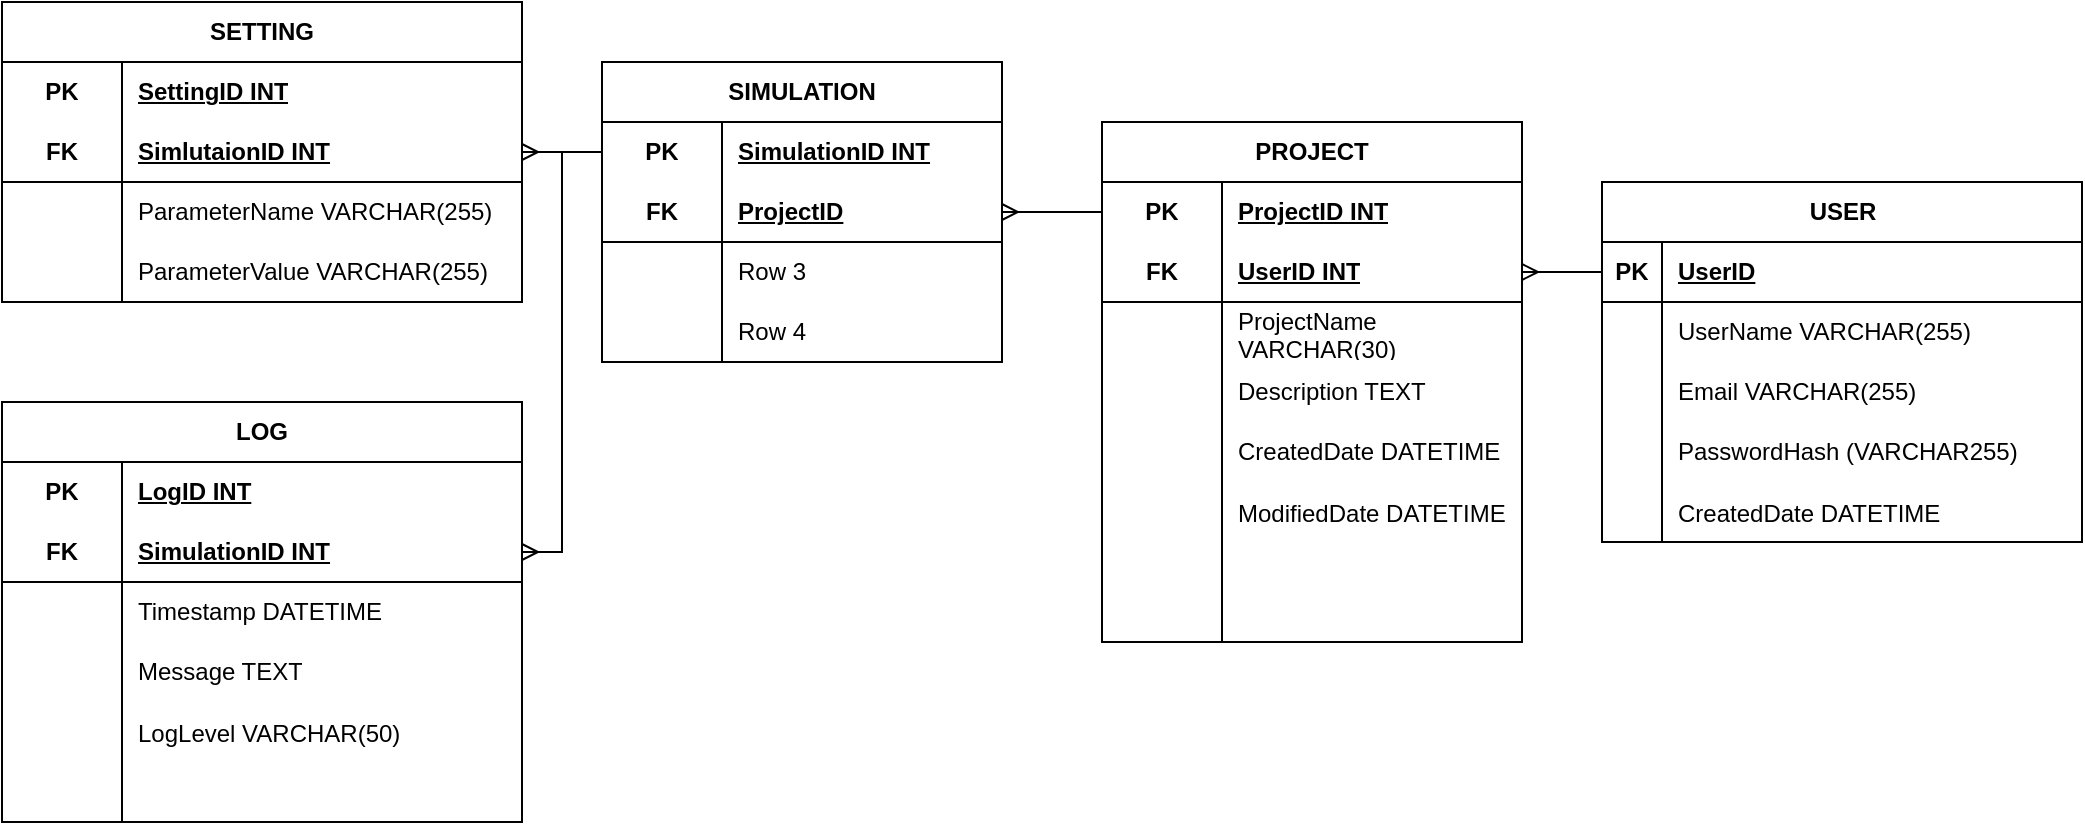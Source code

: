 <mxfile version="24.6.2" type="google">
  <diagram name="Page-1" id="9f46799a-70d6-7492-0946-bef42562c5a5">
    <mxGraphModel grid="1" page="1" gridSize="10" guides="1" tooltips="1" connect="1" arrows="1" fold="1" pageScale="1" pageWidth="1100" pageHeight="850" background="none" math="0" shadow="0">
      <root>
        <mxCell id="0" />
        <mxCell id="1" parent="0" />
        <mxCell id="-fwyVY0BQ0S-TdFghC9d-28" value="PROJECT" style="shape=table;startSize=30;container=1;collapsible=1;childLayout=tableLayout;fixedRows=1;rowLines=0;fontStyle=1;align=center;resizeLast=1;html=1;whiteSpace=wrap;" vertex="1" parent="1">
          <mxGeometry x="590" y="100" width="210" height="260" as="geometry" />
        </mxCell>
        <mxCell id="-fwyVY0BQ0S-TdFghC9d-29" value="" style="shape=tableRow;horizontal=0;startSize=0;swimlaneHead=0;swimlaneBody=0;fillColor=none;collapsible=0;dropTarget=0;points=[[0,0.5],[1,0.5]];portConstraint=eastwest;top=0;left=0;right=0;bottom=0;html=1;" vertex="1" parent="-fwyVY0BQ0S-TdFghC9d-28">
          <mxGeometry y="30" width="210" height="30" as="geometry" />
        </mxCell>
        <mxCell id="-fwyVY0BQ0S-TdFghC9d-30" value="PK" style="shape=partialRectangle;connectable=0;fillColor=none;top=0;left=0;bottom=0;right=0;fontStyle=1;overflow=hidden;html=1;whiteSpace=wrap;" vertex="1" parent="-fwyVY0BQ0S-TdFghC9d-29">
          <mxGeometry width="60" height="30" as="geometry">
            <mxRectangle width="60" height="30" as="alternateBounds" />
          </mxGeometry>
        </mxCell>
        <mxCell id="-fwyVY0BQ0S-TdFghC9d-31" value="ProjectID INT" style="shape=partialRectangle;connectable=0;fillColor=none;top=0;left=0;bottom=0;right=0;align=left;spacingLeft=6;fontStyle=5;overflow=hidden;html=1;whiteSpace=wrap;" vertex="1" parent="-fwyVY0BQ0S-TdFghC9d-29">
          <mxGeometry x="60" width="150" height="30" as="geometry">
            <mxRectangle width="150" height="30" as="alternateBounds" />
          </mxGeometry>
        </mxCell>
        <mxCell id="-fwyVY0BQ0S-TdFghC9d-32" value="" style="shape=tableRow;horizontal=0;startSize=0;swimlaneHead=0;swimlaneBody=0;fillColor=none;collapsible=0;dropTarget=0;points=[[0,0.5],[1,0.5]];portConstraint=eastwest;top=0;left=0;right=0;bottom=1;html=1;" vertex="1" parent="-fwyVY0BQ0S-TdFghC9d-28">
          <mxGeometry y="60" width="210" height="30" as="geometry" />
        </mxCell>
        <mxCell id="-fwyVY0BQ0S-TdFghC9d-33" value="FK" style="shape=partialRectangle;connectable=0;fillColor=none;top=0;left=0;bottom=0;right=0;fontStyle=1;overflow=hidden;html=1;whiteSpace=wrap;" vertex="1" parent="-fwyVY0BQ0S-TdFghC9d-32">
          <mxGeometry width="60" height="30" as="geometry">
            <mxRectangle width="60" height="30" as="alternateBounds" />
          </mxGeometry>
        </mxCell>
        <mxCell id="-fwyVY0BQ0S-TdFghC9d-34" value="UserID INT" style="shape=partialRectangle;connectable=0;fillColor=none;top=0;left=0;bottom=0;right=0;align=left;spacingLeft=6;fontStyle=5;overflow=hidden;html=1;whiteSpace=wrap;" vertex="1" parent="-fwyVY0BQ0S-TdFghC9d-32">
          <mxGeometry x="60" width="150" height="30" as="geometry">
            <mxRectangle width="150" height="30" as="alternateBounds" />
          </mxGeometry>
        </mxCell>
        <mxCell id="-fwyVY0BQ0S-TdFghC9d-5" value="" style="shape=tableRow;horizontal=0;startSize=0;swimlaneHead=0;swimlaneBody=0;fillColor=none;collapsible=0;dropTarget=0;points=[[0,0.5],[1,0.5]];portConstraint=eastwest;top=0;left=0;right=0;bottom=0;" vertex="1" parent="-fwyVY0BQ0S-TdFghC9d-28">
          <mxGeometry y="90" width="210" height="30" as="geometry" />
        </mxCell>
        <mxCell id="-fwyVY0BQ0S-TdFghC9d-6" value="" style="shape=partialRectangle;connectable=0;fillColor=none;top=0;left=0;bottom=0;right=0;editable=1;overflow=hidden;whiteSpace=wrap;html=1;" vertex="1" parent="-fwyVY0BQ0S-TdFghC9d-5">
          <mxGeometry width="60" height="30" as="geometry">
            <mxRectangle width="60" height="30" as="alternateBounds" />
          </mxGeometry>
        </mxCell>
        <mxCell id="-fwyVY0BQ0S-TdFghC9d-7" value="ProjectName VARCHAR(30)" style="shape=partialRectangle;connectable=0;fillColor=none;top=0;left=0;bottom=0;right=0;align=left;spacingLeft=6;overflow=hidden;whiteSpace=wrap;html=1;" vertex="1" parent="-fwyVY0BQ0S-TdFghC9d-5">
          <mxGeometry x="60" width="150" height="30" as="geometry">
            <mxRectangle width="150" height="30" as="alternateBounds" />
          </mxGeometry>
        </mxCell>
        <mxCell id="-fwyVY0BQ0S-TdFghC9d-8" value="" style="shape=tableRow;horizontal=0;startSize=0;swimlaneHead=0;swimlaneBody=0;fillColor=none;collapsible=0;dropTarget=0;points=[[0,0.5],[1,0.5]];portConstraint=eastwest;top=0;left=0;right=0;bottom=0;" vertex="1" parent="-fwyVY0BQ0S-TdFghC9d-28">
          <mxGeometry y="120" width="210" height="30" as="geometry" />
        </mxCell>
        <mxCell id="-fwyVY0BQ0S-TdFghC9d-9" value="" style="shape=partialRectangle;connectable=0;fillColor=none;top=0;left=0;bottom=0;right=0;editable=1;overflow=hidden;whiteSpace=wrap;html=1;" vertex="1" parent="-fwyVY0BQ0S-TdFghC9d-8">
          <mxGeometry width="60" height="30" as="geometry">
            <mxRectangle width="60" height="30" as="alternateBounds" />
          </mxGeometry>
        </mxCell>
        <mxCell id="-fwyVY0BQ0S-TdFghC9d-10" value="Description TEXT" style="shape=partialRectangle;connectable=0;fillColor=none;top=0;left=0;bottom=0;right=0;align=left;spacingLeft=6;overflow=hidden;whiteSpace=wrap;html=1;" vertex="1" parent="-fwyVY0BQ0S-TdFghC9d-8">
          <mxGeometry x="60" width="150" height="30" as="geometry">
            <mxRectangle width="150" height="30" as="alternateBounds" />
          </mxGeometry>
        </mxCell>
        <mxCell id="-fwyVY0BQ0S-TdFghC9d-11" value="" style="shape=tableRow;horizontal=0;startSize=0;swimlaneHead=0;swimlaneBody=0;fillColor=none;collapsible=0;dropTarget=0;points=[[0,0.5],[1,0.5]];portConstraint=eastwest;top=0;left=0;right=0;bottom=0;" vertex="1" parent="-fwyVY0BQ0S-TdFghC9d-28">
          <mxGeometry y="150" width="210" height="30" as="geometry" />
        </mxCell>
        <mxCell id="-fwyVY0BQ0S-TdFghC9d-12" value="" style="shape=partialRectangle;connectable=0;fillColor=none;top=0;left=0;bottom=0;right=0;editable=1;overflow=hidden;whiteSpace=wrap;html=1;" vertex="1" parent="-fwyVY0BQ0S-TdFghC9d-11">
          <mxGeometry width="60" height="30" as="geometry">
            <mxRectangle width="60" height="30" as="alternateBounds" />
          </mxGeometry>
        </mxCell>
        <mxCell id="-fwyVY0BQ0S-TdFghC9d-13" value="CreatedDate DATETIME" style="shape=partialRectangle;connectable=0;fillColor=none;top=0;left=0;bottom=0;right=0;align=left;spacingLeft=6;overflow=hidden;whiteSpace=wrap;html=1;" vertex="1" parent="-fwyVY0BQ0S-TdFghC9d-11">
          <mxGeometry x="60" width="150" height="30" as="geometry">
            <mxRectangle width="150" height="30" as="alternateBounds" />
          </mxGeometry>
        </mxCell>
        <mxCell id="-fwyVY0BQ0S-TdFghC9d-15" value="" style="shape=tableRow;horizontal=0;startSize=0;swimlaneHead=0;swimlaneBody=0;fillColor=none;collapsible=0;dropTarget=0;points=[[0,0.5],[1,0.5]];portConstraint=eastwest;top=0;left=0;right=0;bottom=0;" vertex="1" parent="-fwyVY0BQ0S-TdFghC9d-28">
          <mxGeometry y="180" width="210" height="30" as="geometry" />
        </mxCell>
        <mxCell id="-fwyVY0BQ0S-TdFghC9d-16" value="" style="shape=partialRectangle;connectable=0;fillColor=none;top=0;left=0;bottom=0;right=0;editable=1;overflow=hidden;" vertex="1" parent="-fwyVY0BQ0S-TdFghC9d-15">
          <mxGeometry width="60" height="30" as="geometry">
            <mxRectangle width="60" height="30" as="alternateBounds" />
          </mxGeometry>
        </mxCell>
        <mxCell id="-fwyVY0BQ0S-TdFghC9d-17" value="ModifiedDate DATETIME" style="shape=partialRectangle;connectable=0;fillColor=none;top=0;left=0;bottom=0;right=0;align=left;spacingLeft=6;overflow=hidden;" vertex="1" parent="-fwyVY0BQ0S-TdFghC9d-15">
          <mxGeometry x="60" width="150" height="30" as="geometry">
            <mxRectangle width="150" height="30" as="alternateBounds" />
          </mxGeometry>
        </mxCell>
        <mxCell id="-fwyVY0BQ0S-TdFghC9d-35" value="" style="shape=tableRow;horizontal=0;startSize=0;swimlaneHead=0;swimlaneBody=0;fillColor=none;collapsible=0;dropTarget=0;points=[[0,0.5],[1,0.5]];portConstraint=eastwest;top=0;left=0;right=0;bottom=0;html=1;" vertex="1" parent="-fwyVY0BQ0S-TdFghC9d-28">
          <mxGeometry y="210" width="210" height="30" as="geometry" />
        </mxCell>
        <mxCell id="-fwyVY0BQ0S-TdFghC9d-36" value="" style="shape=partialRectangle;connectable=0;fillColor=none;top=0;left=0;bottom=0;right=0;editable=1;overflow=hidden;html=1;whiteSpace=wrap;" vertex="1" parent="-fwyVY0BQ0S-TdFghC9d-35">
          <mxGeometry width="60" height="30" as="geometry">
            <mxRectangle width="60" height="30" as="alternateBounds" />
          </mxGeometry>
        </mxCell>
        <mxCell id="-fwyVY0BQ0S-TdFghC9d-37" value="" style="shape=partialRectangle;connectable=0;fillColor=none;top=0;left=0;bottom=0;right=0;align=left;spacingLeft=6;overflow=hidden;html=1;whiteSpace=wrap;" vertex="1" parent="-fwyVY0BQ0S-TdFghC9d-35">
          <mxGeometry x="60" width="150" height="30" as="geometry">
            <mxRectangle width="150" height="30" as="alternateBounds" />
          </mxGeometry>
        </mxCell>
        <mxCell id="-fwyVY0BQ0S-TdFghC9d-38" value="" style="shape=tableRow;horizontal=0;startSize=0;swimlaneHead=0;swimlaneBody=0;fillColor=none;collapsible=0;dropTarget=0;points=[[0,0.5],[1,0.5]];portConstraint=eastwest;top=0;left=0;right=0;bottom=0;html=1;" vertex="1" parent="-fwyVY0BQ0S-TdFghC9d-28">
          <mxGeometry y="240" width="210" height="20" as="geometry" />
        </mxCell>
        <mxCell id="-fwyVY0BQ0S-TdFghC9d-39" value="" style="shape=partialRectangle;connectable=0;fillColor=none;top=0;left=0;bottom=0;right=0;editable=1;overflow=hidden;html=1;whiteSpace=wrap;" vertex="1" parent="-fwyVY0BQ0S-TdFghC9d-38">
          <mxGeometry width="60" height="20" as="geometry">
            <mxRectangle width="60" height="20" as="alternateBounds" />
          </mxGeometry>
        </mxCell>
        <mxCell id="-fwyVY0BQ0S-TdFghC9d-40" value="" style="shape=partialRectangle;connectable=0;fillColor=none;top=0;left=0;bottom=0;right=0;align=left;spacingLeft=6;overflow=hidden;html=1;whiteSpace=wrap;" vertex="1" parent="-fwyVY0BQ0S-TdFghC9d-38">
          <mxGeometry x="60" width="150" height="20" as="geometry">
            <mxRectangle width="150" height="20" as="alternateBounds" />
          </mxGeometry>
        </mxCell>
        <mxCell id="-fwyVY0BQ0S-TdFghC9d-45" value="USER" style="shape=table;startSize=30;container=1;collapsible=1;childLayout=tableLayout;fixedRows=1;rowLines=0;fontStyle=1;align=center;resizeLast=1;html=1;" vertex="1" parent="1">
          <mxGeometry x="840" y="130" width="240" height="180" as="geometry" />
        </mxCell>
        <mxCell id="-fwyVY0BQ0S-TdFghC9d-46" value="" style="shape=tableRow;horizontal=0;startSize=0;swimlaneHead=0;swimlaneBody=0;fillColor=none;collapsible=0;dropTarget=0;points=[[0,0.5],[1,0.5]];portConstraint=eastwest;top=0;left=0;right=0;bottom=1;" vertex="1" parent="-fwyVY0BQ0S-TdFghC9d-45">
          <mxGeometry y="30" width="240" height="30" as="geometry" />
        </mxCell>
        <mxCell id="-fwyVY0BQ0S-TdFghC9d-47" value="PK" style="shape=partialRectangle;connectable=0;fillColor=none;top=0;left=0;bottom=0;right=0;fontStyle=1;overflow=hidden;whiteSpace=wrap;html=1;" vertex="1" parent="-fwyVY0BQ0S-TdFghC9d-46">
          <mxGeometry width="30" height="30" as="geometry">
            <mxRectangle width="30" height="30" as="alternateBounds" />
          </mxGeometry>
        </mxCell>
        <mxCell id="-fwyVY0BQ0S-TdFghC9d-48" value="UserID" style="shape=partialRectangle;connectable=0;fillColor=none;top=0;left=0;bottom=0;right=0;align=left;spacingLeft=6;fontStyle=5;overflow=hidden;whiteSpace=wrap;html=1;" vertex="1" parent="-fwyVY0BQ0S-TdFghC9d-46">
          <mxGeometry x="30" width="210" height="30" as="geometry">
            <mxRectangle width="210" height="30" as="alternateBounds" />
          </mxGeometry>
        </mxCell>
        <mxCell id="-fwyVY0BQ0S-TdFghC9d-49" value="" style="shape=tableRow;horizontal=0;startSize=0;swimlaneHead=0;swimlaneBody=0;fillColor=none;collapsible=0;dropTarget=0;points=[[0,0.5],[1,0.5]];portConstraint=eastwest;top=0;left=0;right=0;bottom=0;" vertex="1" parent="-fwyVY0BQ0S-TdFghC9d-45">
          <mxGeometry y="60" width="240" height="30" as="geometry" />
        </mxCell>
        <mxCell id="-fwyVY0BQ0S-TdFghC9d-50" value="" style="shape=partialRectangle;connectable=0;fillColor=none;top=0;left=0;bottom=0;right=0;editable=1;overflow=hidden;whiteSpace=wrap;html=1;" vertex="1" parent="-fwyVY0BQ0S-TdFghC9d-49">
          <mxGeometry width="30" height="30" as="geometry">
            <mxRectangle width="30" height="30" as="alternateBounds" />
          </mxGeometry>
        </mxCell>
        <mxCell id="-fwyVY0BQ0S-TdFghC9d-51" value="UserName VARCHAR(255)" style="shape=partialRectangle;connectable=0;fillColor=none;top=0;left=0;bottom=0;right=0;align=left;spacingLeft=6;overflow=hidden;whiteSpace=wrap;html=1;" vertex="1" parent="-fwyVY0BQ0S-TdFghC9d-49">
          <mxGeometry x="30" width="210" height="30" as="geometry">
            <mxRectangle width="210" height="30" as="alternateBounds" />
          </mxGeometry>
        </mxCell>
        <mxCell id="-fwyVY0BQ0S-TdFghC9d-52" value="" style="shape=tableRow;horizontal=0;startSize=0;swimlaneHead=0;swimlaneBody=0;fillColor=none;collapsible=0;dropTarget=0;points=[[0,0.5],[1,0.5]];portConstraint=eastwest;top=0;left=0;right=0;bottom=0;" vertex="1" parent="-fwyVY0BQ0S-TdFghC9d-45">
          <mxGeometry y="90" width="240" height="30" as="geometry" />
        </mxCell>
        <mxCell id="-fwyVY0BQ0S-TdFghC9d-53" value="" style="shape=partialRectangle;connectable=0;fillColor=none;top=0;left=0;bottom=0;right=0;editable=1;overflow=hidden;whiteSpace=wrap;html=1;" vertex="1" parent="-fwyVY0BQ0S-TdFghC9d-52">
          <mxGeometry width="30" height="30" as="geometry">
            <mxRectangle width="30" height="30" as="alternateBounds" />
          </mxGeometry>
        </mxCell>
        <mxCell id="-fwyVY0BQ0S-TdFghC9d-54" value="Email VARCHAR(255)" style="shape=partialRectangle;connectable=0;fillColor=none;top=0;left=0;bottom=0;right=0;align=left;spacingLeft=6;overflow=hidden;whiteSpace=wrap;html=1;" vertex="1" parent="-fwyVY0BQ0S-TdFghC9d-52">
          <mxGeometry x="30" width="210" height="30" as="geometry">
            <mxRectangle width="210" height="30" as="alternateBounds" />
          </mxGeometry>
        </mxCell>
        <mxCell id="-fwyVY0BQ0S-TdFghC9d-55" value="" style="shape=tableRow;horizontal=0;startSize=0;swimlaneHead=0;swimlaneBody=0;fillColor=none;collapsible=0;dropTarget=0;points=[[0,0.5],[1,0.5]];portConstraint=eastwest;top=0;left=0;right=0;bottom=0;" vertex="1" parent="-fwyVY0BQ0S-TdFghC9d-45">
          <mxGeometry y="120" width="240" height="30" as="geometry" />
        </mxCell>
        <mxCell id="-fwyVY0BQ0S-TdFghC9d-56" value="" style="shape=partialRectangle;connectable=0;fillColor=none;top=0;left=0;bottom=0;right=0;editable=1;overflow=hidden;whiteSpace=wrap;html=1;" vertex="1" parent="-fwyVY0BQ0S-TdFghC9d-55">
          <mxGeometry width="30" height="30" as="geometry">
            <mxRectangle width="30" height="30" as="alternateBounds" />
          </mxGeometry>
        </mxCell>
        <mxCell id="-fwyVY0BQ0S-TdFghC9d-57" value="PasswordHash (VARCHAR255)" style="shape=partialRectangle;connectable=0;fillColor=none;top=0;left=0;bottom=0;right=0;align=left;spacingLeft=6;overflow=hidden;whiteSpace=wrap;html=1;" vertex="1" parent="-fwyVY0BQ0S-TdFghC9d-55">
          <mxGeometry x="30" width="210" height="30" as="geometry">
            <mxRectangle width="210" height="30" as="alternateBounds" />
          </mxGeometry>
        </mxCell>
        <mxCell id="-fwyVY0BQ0S-TdFghC9d-62" value="" style="shape=tableRow;horizontal=0;startSize=0;swimlaneHead=0;swimlaneBody=0;fillColor=none;collapsible=0;dropTarget=0;points=[[0,0.5],[1,0.5]];portConstraint=eastwest;top=0;left=0;right=0;bottom=0;" vertex="1" parent="-fwyVY0BQ0S-TdFghC9d-45">
          <mxGeometry y="150" width="240" height="30" as="geometry" />
        </mxCell>
        <mxCell id="-fwyVY0BQ0S-TdFghC9d-63" value="" style="shape=partialRectangle;connectable=0;fillColor=none;top=0;left=0;bottom=0;right=0;editable=1;overflow=hidden;" vertex="1" parent="-fwyVY0BQ0S-TdFghC9d-62">
          <mxGeometry width="30" height="30" as="geometry">
            <mxRectangle width="30" height="30" as="alternateBounds" />
          </mxGeometry>
        </mxCell>
        <mxCell id="-fwyVY0BQ0S-TdFghC9d-64" value="CreatedDate DATETIME" style="shape=partialRectangle;connectable=0;fillColor=none;top=0;left=0;bottom=0;right=0;align=left;spacingLeft=6;overflow=hidden;" vertex="1" parent="-fwyVY0BQ0S-TdFghC9d-62">
          <mxGeometry x="30" width="210" height="30" as="geometry">
            <mxRectangle width="210" height="30" as="alternateBounds" />
          </mxGeometry>
        </mxCell>
        <mxCell id="-fwyVY0BQ0S-TdFghC9d-65" value="" style="edgeStyle=entityRelationEdgeStyle;fontSize=12;html=1;endArrow=ERmany;rounded=0;" edge="1" parent="1" source="-fwyVY0BQ0S-TdFghC9d-46" target="-fwyVY0BQ0S-TdFghC9d-32">
          <mxGeometry width="100" height="100" relative="1" as="geometry">
            <mxPoint x="1020" y="590" as="sourcePoint" />
            <mxPoint x="1120" y="490" as="targetPoint" />
          </mxGeometry>
        </mxCell>
        <mxCell id="-fwyVY0BQ0S-TdFghC9d-66" value="SIMULATION" style="shape=table;startSize=30;container=1;collapsible=1;childLayout=tableLayout;fixedRows=1;rowLines=0;fontStyle=1;align=center;resizeLast=1;html=1;whiteSpace=wrap;" vertex="1" parent="1">
          <mxGeometry x="340" y="70" width="200" height="150" as="geometry" />
        </mxCell>
        <mxCell id="-fwyVY0BQ0S-TdFghC9d-67" value="" style="shape=tableRow;horizontal=0;startSize=0;swimlaneHead=0;swimlaneBody=0;fillColor=none;collapsible=0;dropTarget=0;points=[[0,0.5],[1,0.5]];portConstraint=eastwest;top=0;left=0;right=0;bottom=0;html=1;" vertex="1" parent="-fwyVY0BQ0S-TdFghC9d-66">
          <mxGeometry y="30" width="200" height="30" as="geometry" />
        </mxCell>
        <mxCell id="-fwyVY0BQ0S-TdFghC9d-68" value="PK" style="shape=partialRectangle;connectable=0;fillColor=none;top=0;left=0;bottom=0;right=0;fontStyle=1;overflow=hidden;html=1;whiteSpace=wrap;" vertex="1" parent="-fwyVY0BQ0S-TdFghC9d-67">
          <mxGeometry width="60" height="30" as="geometry">
            <mxRectangle width="60" height="30" as="alternateBounds" />
          </mxGeometry>
        </mxCell>
        <mxCell id="-fwyVY0BQ0S-TdFghC9d-69" value="SimulationID INT" style="shape=partialRectangle;connectable=0;fillColor=none;top=0;left=0;bottom=0;right=0;align=left;spacingLeft=6;fontStyle=5;overflow=hidden;html=1;whiteSpace=wrap;" vertex="1" parent="-fwyVY0BQ0S-TdFghC9d-67">
          <mxGeometry x="60" width="140" height="30" as="geometry">
            <mxRectangle width="140" height="30" as="alternateBounds" />
          </mxGeometry>
        </mxCell>
        <mxCell id="-fwyVY0BQ0S-TdFghC9d-70" value="" style="shape=tableRow;horizontal=0;startSize=0;swimlaneHead=0;swimlaneBody=0;fillColor=none;collapsible=0;dropTarget=0;points=[[0,0.5],[1,0.5]];portConstraint=eastwest;top=0;left=0;right=0;bottom=1;html=1;" vertex="1" parent="-fwyVY0BQ0S-TdFghC9d-66">
          <mxGeometry y="60" width="200" height="30" as="geometry" />
        </mxCell>
        <mxCell id="-fwyVY0BQ0S-TdFghC9d-71" value="FK" style="shape=partialRectangle;connectable=0;fillColor=none;top=0;left=0;bottom=0;right=0;fontStyle=1;overflow=hidden;html=1;whiteSpace=wrap;" vertex="1" parent="-fwyVY0BQ0S-TdFghC9d-70">
          <mxGeometry width="60" height="30" as="geometry">
            <mxRectangle width="60" height="30" as="alternateBounds" />
          </mxGeometry>
        </mxCell>
        <mxCell id="-fwyVY0BQ0S-TdFghC9d-72" value="ProjectID" style="shape=partialRectangle;connectable=0;fillColor=none;top=0;left=0;bottom=0;right=0;align=left;spacingLeft=6;fontStyle=5;overflow=hidden;html=1;whiteSpace=wrap;" vertex="1" parent="-fwyVY0BQ0S-TdFghC9d-70">
          <mxGeometry x="60" width="140" height="30" as="geometry">
            <mxRectangle width="140" height="30" as="alternateBounds" />
          </mxGeometry>
        </mxCell>
        <mxCell id="-fwyVY0BQ0S-TdFghC9d-73" value="" style="shape=tableRow;horizontal=0;startSize=0;swimlaneHead=0;swimlaneBody=0;fillColor=none;collapsible=0;dropTarget=0;points=[[0,0.5],[1,0.5]];portConstraint=eastwest;top=0;left=0;right=0;bottom=0;html=1;" vertex="1" parent="-fwyVY0BQ0S-TdFghC9d-66">
          <mxGeometry y="90" width="200" height="30" as="geometry" />
        </mxCell>
        <mxCell id="-fwyVY0BQ0S-TdFghC9d-74" value="" style="shape=partialRectangle;connectable=0;fillColor=none;top=0;left=0;bottom=0;right=0;editable=1;overflow=hidden;html=1;whiteSpace=wrap;" vertex="1" parent="-fwyVY0BQ0S-TdFghC9d-73">
          <mxGeometry width="60" height="30" as="geometry">
            <mxRectangle width="60" height="30" as="alternateBounds" />
          </mxGeometry>
        </mxCell>
        <mxCell id="-fwyVY0BQ0S-TdFghC9d-75" value="Row 3" style="shape=partialRectangle;connectable=0;fillColor=none;top=0;left=0;bottom=0;right=0;align=left;spacingLeft=6;overflow=hidden;html=1;whiteSpace=wrap;" vertex="1" parent="-fwyVY0BQ0S-TdFghC9d-73">
          <mxGeometry x="60" width="140" height="30" as="geometry">
            <mxRectangle width="140" height="30" as="alternateBounds" />
          </mxGeometry>
        </mxCell>
        <mxCell id="-fwyVY0BQ0S-TdFghC9d-76" value="" style="shape=tableRow;horizontal=0;startSize=0;swimlaneHead=0;swimlaneBody=0;fillColor=none;collapsible=0;dropTarget=0;points=[[0,0.5],[1,0.5]];portConstraint=eastwest;top=0;left=0;right=0;bottom=0;html=1;" vertex="1" parent="-fwyVY0BQ0S-TdFghC9d-66">
          <mxGeometry y="120" width="200" height="30" as="geometry" />
        </mxCell>
        <mxCell id="-fwyVY0BQ0S-TdFghC9d-77" value="" style="shape=partialRectangle;connectable=0;fillColor=none;top=0;left=0;bottom=0;right=0;editable=1;overflow=hidden;html=1;whiteSpace=wrap;" vertex="1" parent="-fwyVY0BQ0S-TdFghC9d-76">
          <mxGeometry width="60" height="30" as="geometry">
            <mxRectangle width="60" height="30" as="alternateBounds" />
          </mxGeometry>
        </mxCell>
        <mxCell id="-fwyVY0BQ0S-TdFghC9d-78" value="Row 4" style="shape=partialRectangle;connectable=0;fillColor=none;top=0;left=0;bottom=0;right=0;align=left;spacingLeft=6;overflow=hidden;html=1;whiteSpace=wrap;" vertex="1" parent="-fwyVY0BQ0S-TdFghC9d-76">
          <mxGeometry x="60" width="140" height="30" as="geometry">
            <mxRectangle width="140" height="30" as="alternateBounds" />
          </mxGeometry>
        </mxCell>
        <mxCell id="-fwyVY0BQ0S-TdFghC9d-79" value="" style="edgeStyle=entityRelationEdgeStyle;fontSize=12;html=1;endArrow=ERmany;rounded=0;" edge="1" parent="1" source="-fwyVY0BQ0S-TdFghC9d-29" target="-fwyVY0BQ0S-TdFghC9d-70">
          <mxGeometry width="100" height="100" relative="1" as="geometry">
            <mxPoint x="500" y="560" as="sourcePoint" />
            <mxPoint x="600" y="460" as="targetPoint" />
          </mxGeometry>
        </mxCell>
        <mxCell id="-fwyVY0BQ0S-TdFghC9d-80" value="SETTING" style="shape=table;startSize=30;container=1;collapsible=1;childLayout=tableLayout;fixedRows=1;rowLines=0;fontStyle=1;align=center;resizeLast=1;html=1;whiteSpace=wrap;" vertex="1" parent="1">
          <mxGeometry x="40" y="40" width="260" height="150" as="geometry" />
        </mxCell>
        <mxCell id="-fwyVY0BQ0S-TdFghC9d-81" value="" style="shape=tableRow;horizontal=0;startSize=0;swimlaneHead=0;swimlaneBody=0;fillColor=none;collapsible=0;dropTarget=0;points=[[0,0.5],[1,0.5]];portConstraint=eastwest;top=0;left=0;right=0;bottom=0;html=1;" vertex="1" parent="-fwyVY0BQ0S-TdFghC9d-80">
          <mxGeometry y="30" width="260" height="30" as="geometry" />
        </mxCell>
        <mxCell id="-fwyVY0BQ0S-TdFghC9d-82" value="PK" style="shape=partialRectangle;connectable=0;fillColor=none;top=0;left=0;bottom=0;right=0;fontStyle=1;overflow=hidden;html=1;whiteSpace=wrap;" vertex="1" parent="-fwyVY0BQ0S-TdFghC9d-81">
          <mxGeometry width="60" height="30" as="geometry">
            <mxRectangle width="60" height="30" as="alternateBounds" />
          </mxGeometry>
        </mxCell>
        <mxCell id="-fwyVY0BQ0S-TdFghC9d-83" value="SettingID INT" style="shape=partialRectangle;connectable=0;fillColor=none;top=0;left=0;bottom=0;right=0;align=left;spacingLeft=6;fontStyle=5;overflow=hidden;html=1;whiteSpace=wrap;" vertex="1" parent="-fwyVY0BQ0S-TdFghC9d-81">
          <mxGeometry x="60" width="200" height="30" as="geometry">
            <mxRectangle width="200" height="30" as="alternateBounds" />
          </mxGeometry>
        </mxCell>
        <mxCell id="-fwyVY0BQ0S-TdFghC9d-84" value="" style="shape=tableRow;horizontal=0;startSize=0;swimlaneHead=0;swimlaneBody=0;fillColor=none;collapsible=0;dropTarget=0;points=[[0,0.5],[1,0.5]];portConstraint=eastwest;top=0;left=0;right=0;bottom=1;html=1;" vertex="1" parent="-fwyVY0BQ0S-TdFghC9d-80">
          <mxGeometry y="60" width="260" height="30" as="geometry" />
        </mxCell>
        <mxCell id="-fwyVY0BQ0S-TdFghC9d-85" value="FK" style="shape=partialRectangle;connectable=0;fillColor=none;top=0;left=0;bottom=0;right=0;fontStyle=1;overflow=hidden;html=1;whiteSpace=wrap;" vertex="1" parent="-fwyVY0BQ0S-TdFghC9d-84">
          <mxGeometry width="60" height="30" as="geometry">
            <mxRectangle width="60" height="30" as="alternateBounds" />
          </mxGeometry>
        </mxCell>
        <mxCell id="-fwyVY0BQ0S-TdFghC9d-86" value="SimlutaionID INT" style="shape=partialRectangle;connectable=0;fillColor=none;top=0;left=0;bottom=0;right=0;align=left;spacingLeft=6;fontStyle=5;overflow=hidden;html=1;whiteSpace=wrap;" vertex="1" parent="-fwyVY0BQ0S-TdFghC9d-84">
          <mxGeometry x="60" width="200" height="30" as="geometry">
            <mxRectangle width="200" height="30" as="alternateBounds" />
          </mxGeometry>
        </mxCell>
        <mxCell id="-fwyVY0BQ0S-TdFghC9d-87" value="" style="shape=tableRow;horizontal=0;startSize=0;swimlaneHead=0;swimlaneBody=0;fillColor=none;collapsible=0;dropTarget=0;points=[[0,0.5],[1,0.5]];portConstraint=eastwest;top=0;left=0;right=0;bottom=0;html=1;" vertex="1" parent="-fwyVY0BQ0S-TdFghC9d-80">
          <mxGeometry y="90" width="260" height="30" as="geometry" />
        </mxCell>
        <mxCell id="-fwyVY0BQ0S-TdFghC9d-88" value="" style="shape=partialRectangle;connectable=0;fillColor=none;top=0;left=0;bottom=0;right=0;editable=1;overflow=hidden;html=1;whiteSpace=wrap;" vertex="1" parent="-fwyVY0BQ0S-TdFghC9d-87">
          <mxGeometry width="60" height="30" as="geometry">
            <mxRectangle width="60" height="30" as="alternateBounds" />
          </mxGeometry>
        </mxCell>
        <mxCell id="-fwyVY0BQ0S-TdFghC9d-89" value="ParameterName VARCHAR(255)" style="shape=partialRectangle;connectable=0;fillColor=none;top=0;left=0;bottom=0;right=0;align=left;spacingLeft=6;overflow=hidden;html=1;whiteSpace=wrap;" vertex="1" parent="-fwyVY0BQ0S-TdFghC9d-87">
          <mxGeometry x="60" width="200" height="30" as="geometry">
            <mxRectangle width="200" height="30" as="alternateBounds" />
          </mxGeometry>
        </mxCell>
        <mxCell id="-fwyVY0BQ0S-TdFghC9d-90" value="" style="shape=tableRow;horizontal=0;startSize=0;swimlaneHead=0;swimlaneBody=0;fillColor=none;collapsible=0;dropTarget=0;points=[[0,0.5],[1,0.5]];portConstraint=eastwest;top=0;left=0;right=0;bottom=0;html=1;" vertex="1" parent="-fwyVY0BQ0S-TdFghC9d-80">
          <mxGeometry y="120" width="260" height="30" as="geometry" />
        </mxCell>
        <mxCell id="-fwyVY0BQ0S-TdFghC9d-91" value="" style="shape=partialRectangle;connectable=0;fillColor=none;top=0;left=0;bottom=0;right=0;editable=1;overflow=hidden;html=1;whiteSpace=wrap;" vertex="1" parent="-fwyVY0BQ0S-TdFghC9d-90">
          <mxGeometry width="60" height="30" as="geometry">
            <mxRectangle width="60" height="30" as="alternateBounds" />
          </mxGeometry>
        </mxCell>
        <mxCell id="-fwyVY0BQ0S-TdFghC9d-92" value="ParameterValue VARCHAR(255)" style="shape=partialRectangle;connectable=0;fillColor=none;top=0;left=0;bottom=0;right=0;align=left;spacingLeft=6;overflow=hidden;html=1;whiteSpace=wrap;" vertex="1" parent="-fwyVY0BQ0S-TdFghC9d-90">
          <mxGeometry x="60" width="200" height="30" as="geometry">
            <mxRectangle width="200" height="30" as="alternateBounds" />
          </mxGeometry>
        </mxCell>
        <mxCell id="-fwyVY0BQ0S-TdFghC9d-93" value="" style="edgeStyle=entityRelationEdgeStyle;fontSize=12;html=1;endArrow=ERmany;rounded=0;" edge="1" parent="1" source="-fwyVY0BQ0S-TdFghC9d-67" target="-fwyVY0BQ0S-TdFghC9d-84">
          <mxGeometry width="100" height="100" relative="1" as="geometry">
            <mxPoint x="500" y="530" as="sourcePoint" />
            <mxPoint x="600" y="430" as="targetPoint" />
          </mxGeometry>
        </mxCell>
        <mxCell id="jW2dD9Joldlh4hpZmLeR-1" value="LOG" style="shape=table;startSize=30;container=1;collapsible=1;childLayout=tableLayout;fixedRows=1;rowLines=0;fontStyle=1;align=center;resizeLast=1;html=1;whiteSpace=wrap;" vertex="1" parent="1">
          <mxGeometry x="40" y="240" width="260" height="210" as="geometry" />
        </mxCell>
        <mxCell id="jW2dD9Joldlh4hpZmLeR-2" value="" style="shape=tableRow;horizontal=0;startSize=0;swimlaneHead=0;swimlaneBody=0;fillColor=none;collapsible=0;dropTarget=0;points=[[0,0.5],[1,0.5]];portConstraint=eastwest;top=0;left=0;right=0;bottom=0;html=1;" vertex="1" parent="jW2dD9Joldlh4hpZmLeR-1">
          <mxGeometry y="30" width="260" height="30" as="geometry" />
        </mxCell>
        <mxCell id="jW2dD9Joldlh4hpZmLeR-3" value="PK" style="shape=partialRectangle;connectable=0;fillColor=none;top=0;left=0;bottom=0;right=0;fontStyle=1;overflow=hidden;html=1;whiteSpace=wrap;" vertex="1" parent="jW2dD9Joldlh4hpZmLeR-2">
          <mxGeometry width="60" height="30" as="geometry">
            <mxRectangle width="60" height="30" as="alternateBounds" />
          </mxGeometry>
        </mxCell>
        <mxCell id="jW2dD9Joldlh4hpZmLeR-4" value="LogID INT" style="shape=partialRectangle;connectable=0;fillColor=none;top=0;left=0;bottom=0;right=0;align=left;spacingLeft=6;fontStyle=5;overflow=hidden;html=1;whiteSpace=wrap;" vertex="1" parent="jW2dD9Joldlh4hpZmLeR-2">
          <mxGeometry x="60" width="200" height="30" as="geometry">
            <mxRectangle width="200" height="30" as="alternateBounds" />
          </mxGeometry>
        </mxCell>
        <mxCell id="jW2dD9Joldlh4hpZmLeR-5" value="" style="shape=tableRow;horizontal=0;startSize=0;swimlaneHead=0;swimlaneBody=0;fillColor=none;collapsible=0;dropTarget=0;points=[[0,0.5],[1,0.5]];portConstraint=eastwest;top=0;left=0;right=0;bottom=1;html=1;" vertex="1" parent="jW2dD9Joldlh4hpZmLeR-1">
          <mxGeometry y="60" width="260" height="30" as="geometry" />
        </mxCell>
        <mxCell id="jW2dD9Joldlh4hpZmLeR-6" value="FK" style="shape=partialRectangle;connectable=0;fillColor=none;top=0;left=0;bottom=0;right=0;fontStyle=1;overflow=hidden;html=1;whiteSpace=wrap;" vertex="1" parent="jW2dD9Joldlh4hpZmLeR-5">
          <mxGeometry width="60" height="30" as="geometry">
            <mxRectangle width="60" height="30" as="alternateBounds" />
          </mxGeometry>
        </mxCell>
        <mxCell id="jW2dD9Joldlh4hpZmLeR-7" value="SimulationID INT" style="shape=partialRectangle;connectable=0;fillColor=none;top=0;left=0;bottom=0;right=0;align=left;spacingLeft=6;fontStyle=5;overflow=hidden;html=1;whiteSpace=wrap;" vertex="1" parent="jW2dD9Joldlh4hpZmLeR-5">
          <mxGeometry x="60" width="200" height="30" as="geometry">
            <mxRectangle width="200" height="30" as="alternateBounds" />
          </mxGeometry>
        </mxCell>
        <mxCell id="jW2dD9Joldlh4hpZmLeR-8" value="" style="shape=tableRow;horizontal=0;startSize=0;swimlaneHead=0;swimlaneBody=0;fillColor=none;collapsible=0;dropTarget=0;points=[[0,0.5],[1,0.5]];portConstraint=eastwest;top=0;left=0;right=0;bottom=0;html=1;" vertex="1" parent="jW2dD9Joldlh4hpZmLeR-1">
          <mxGeometry y="90" width="260" height="30" as="geometry" />
        </mxCell>
        <mxCell id="jW2dD9Joldlh4hpZmLeR-9" value="" style="shape=partialRectangle;connectable=0;fillColor=none;top=0;left=0;bottom=0;right=0;editable=1;overflow=hidden;html=1;whiteSpace=wrap;" vertex="1" parent="jW2dD9Joldlh4hpZmLeR-8">
          <mxGeometry width="60" height="30" as="geometry">
            <mxRectangle width="60" height="30" as="alternateBounds" />
          </mxGeometry>
        </mxCell>
        <mxCell id="jW2dD9Joldlh4hpZmLeR-10" value="Timestamp DATETIME" style="shape=partialRectangle;connectable=0;fillColor=none;top=0;left=0;bottom=0;right=0;align=left;spacingLeft=6;overflow=hidden;html=1;whiteSpace=wrap;" vertex="1" parent="jW2dD9Joldlh4hpZmLeR-8">
          <mxGeometry x="60" width="200" height="30" as="geometry">
            <mxRectangle width="200" height="30" as="alternateBounds" />
          </mxGeometry>
        </mxCell>
        <mxCell id="jW2dD9Joldlh4hpZmLeR-11" value="" style="shape=tableRow;horizontal=0;startSize=0;swimlaneHead=0;swimlaneBody=0;fillColor=none;collapsible=0;dropTarget=0;points=[[0,0.5],[1,0.5]];portConstraint=eastwest;top=0;left=0;right=0;bottom=0;html=1;" vertex="1" parent="jW2dD9Joldlh4hpZmLeR-1">
          <mxGeometry y="120" width="260" height="30" as="geometry" />
        </mxCell>
        <mxCell id="jW2dD9Joldlh4hpZmLeR-12" value="" style="shape=partialRectangle;connectable=0;fillColor=none;top=0;left=0;bottom=0;right=0;editable=1;overflow=hidden;html=1;whiteSpace=wrap;" vertex="1" parent="jW2dD9Joldlh4hpZmLeR-11">
          <mxGeometry width="60" height="30" as="geometry">
            <mxRectangle width="60" height="30" as="alternateBounds" />
          </mxGeometry>
        </mxCell>
        <mxCell id="jW2dD9Joldlh4hpZmLeR-13" value="Message TEXT" style="shape=partialRectangle;connectable=0;fillColor=none;top=0;left=0;bottom=0;right=0;align=left;spacingLeft=6;overflow=hidden;html=1;whiteSpace=wrap;" vertex="1" parent="jW2dD9Joldlh4hpZmLeR-11">
          <mxGeometry x="60" width="200" height="30" as="geometry">
            <mxRectangle width="200" height="30" as="alternateBounds" />
          </mxGeometry>
        </mxCell>
        <mxCell id="jW2dD9Joldlh4hpZmLeR-20" value="" style="shape=tableRow;horizontal=0;startSize=0;swimlaneHead=0;swimlaneBody=0;fillColor=none;collapsible=0;dropTarget=0;points=[[0,0.5],[1,0.5]];portConstraint=eastwest;top=0;left=0;right=0;bottom=0;" vertex="1" parent="jW2dD9Joldlh4hpZmLeR-1">
          <mxGeometry y="150" width="260" height="30" as="geometry" />
        </mxCell>
        <mxCell id="jW2dD9Joldlh4hpZmLeR-21" value="" style="shape=partialRectangle;connectable=0;fillColor=none;top=0;left=0;bottom=0;right=0;editable=1;overflow=hidden;" vertex="1" parent="jW2dD9Joldlh4hpZmLeR-20">
          <mxGeometry width="60" height="30" as="geometry">
            <mxRectangle width="60" height="30" as="alternateBounds" />
          </mxGeometry>
        </mxCell>
        <mxCell id="jW2dD9Joldlh4hpZmLeR-22" value="LogLevel VARCHAR(50)" style="shape=partialRectangle;connectable=0;fillColor=none;top=0;left=0;bottom=0;right=0;align=left;spacingLeft=6;overflow=hidden;" vertex="1" parent="jW2dD9Joldlh4hpZmLeR-20">
          <mxGeometry x="60" width="200" height="30" as="geometry">
            <mxRectangle width="200" height="30" as="alternateBounds" />
          </mxGeometry>
        </mxCell>
        <mxCell id="jW2dD9Joldlh4hpZmLeR-16" value="" style="shape=tableRow;horizontal=0;startSize=0;swimlaneHead=0;swimlaneBody=0;fillColor=none;collapsible=0;dropTarget=0;points=[[0,0.5],[1,0.5]];portConstraint=eastwest;top=0;left=0;right=0;bottom=0;" vertex="1" parent="jW2dD9Joldlh4hpZmLeR-1">
          <mxGeometry y="180" width="260" height="30" as="geometry" />
        </mxCell>
        <mxCell id="jW2dD9Joldlh4hpZmLeR-17" value="" style="shape=partialRectangle;connectable=0;fillColor=none;top=0;left=0;bottom=0;right=0;editable=1;overflow=hidden;" vertex="1" parent="jW2dD9Joldlh4hpZmLeR-16">
          <mxGeometry width="60" height="30" as="geometry">
            <mxRectangle width="60" height="30" as="alternateBounds" />
          </mxGeometry>
        </mxCell>
        <mxCell id="jW2dD9Joldlh4hpZmLeR-18" value="" style="shape=partialRectangle;connectable=0;fillColor=none;top=0;left=0;bottom=0;right=0;align=left;spacingLeft=6;overflow=hidden;" vertex="1" parent="jW2dD9Joldlh4hpZmLeR-16">
          <mxGeometry x="60" width="200" height="30" as="geometry">
            <mxRectangle width="200" height="30" as="alternateBounds" />
          </mxGeometry>
        </mxCell>
        <mxCell id="jW2dD9Joldlh4hpZmLeR-14" value="" style="edgeStyle=orthogonalEdgeStyle;fontSize=12;html=1;endArrow=ERmany;rounded=0;" edge="1" parent="1" source="-fwyVY0BQ0S-TdFghC9d-67" target="jW2dD9Joldlh4hpZmLeR-5">
          <mxGeometry width="100" height="100" relative="1" as="geometry">
            <mxPoint x="500" y="410" as="sourcePoint" />
            <mxPoint x="600" y="310" as="targetPoint" />
            <Array as="points">
              <mxPoint x="320" y="115" />
              <mxPoint x="320" y="315" />
            </Array>
          </mxGeometry>
        </mxCell>
      </root>
    </mxGraphModel>
  </diagram>
</mxfile>
